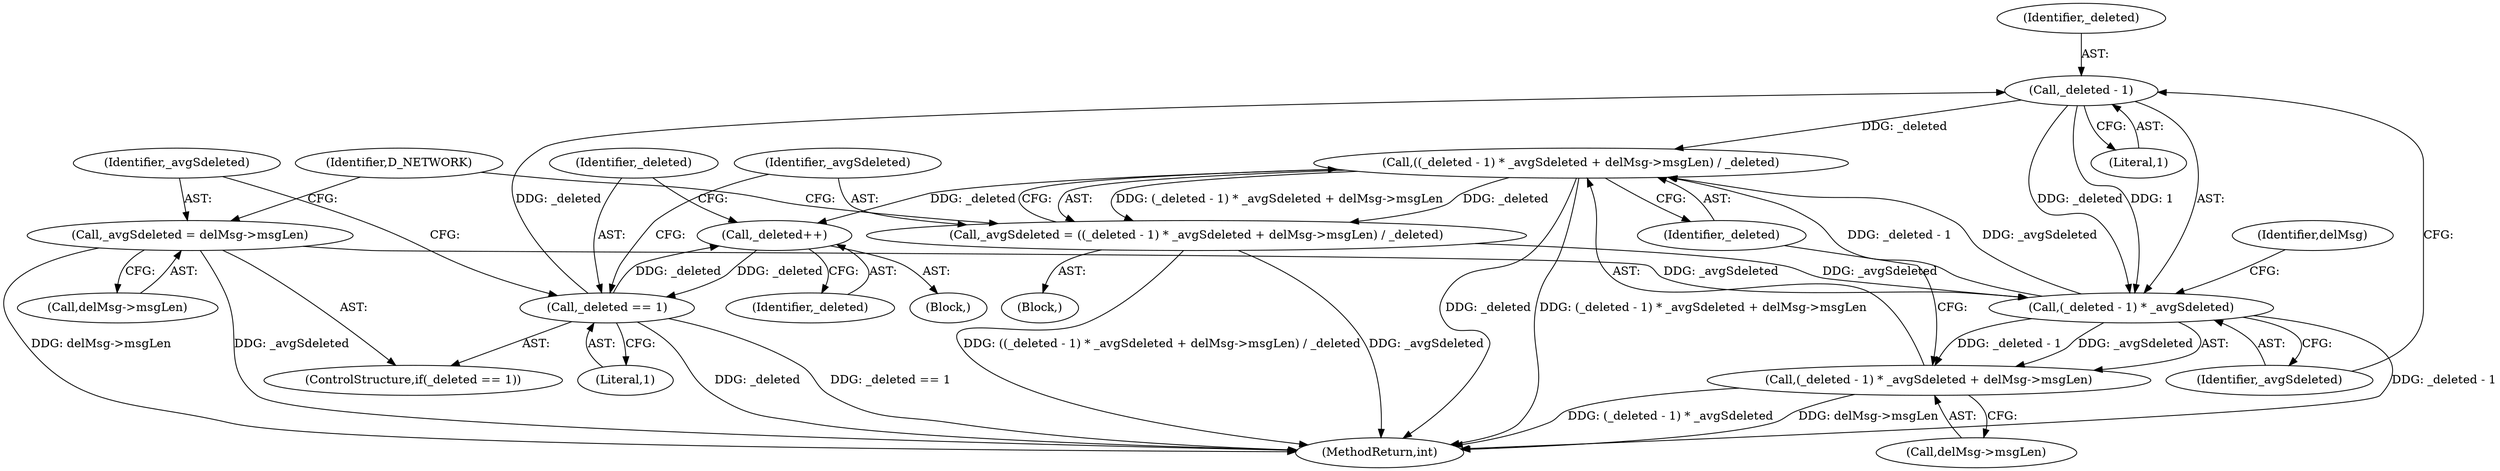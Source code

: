 digraph "0_htcondor_5e5571d1a431eb3c61977b6dd6ec90186ef79867_2@API" {
"1000378" [label="(Call,_deleted - 1)"];
"1000363" [label="(Call,_deleted == 1)"];
"1000360" [label="(Call,_deleted++)"];
"1000375" [label="(Call,((_deleted - 1) * _avgSdeleted + delMsg->msgLen) / _deleted)"];
"1000377" [label="(Call,(_deleted - 1) * _avgSdeleted)"];
"1000378" [label="(Call,_deleted - 1)"];
"1000366" [label="(Call,_avgSdeleted = delMsg->msgLen)"];
"1000373" [label="(Call,_avgSdeleted = ((_deleted - 1) * _avgSdeleted + delMsg->msgLen) / _deleted)"];
"1000376" [label="(Call,(_deleted - 1) * _avgSdeleted + delMsg->msgLen)"];
"1000376" [label="(Call,(_deleted - 1) * _avgSdeleted + delMsg->msgLen)"];
"1000372" [label="(Block,)"];
"1000362" [label="(ControlStructure,if(_deleted == 1))"];
"1000382" [label="(Call,delMsg->msgLen)"];
"1000387" [label="(Identifier,D_NETWORK)"];
"1000374" [label="(Identifier,_avgSdeleted)"];
"1000366" [label="(Call,_avgSdeleted = delMsg->msgLen)"];
"1000373" [label="(Call,_avgSdeleted = ((_deleted - 1) * _avgSdeleted + delMsg->msgLen) / _deleted)"];
"1000322" [label="(Block,)"];
"1000385" [label="(Identifier,_deleted)"];
"1000365" [label="(Literal,1)"];
"1000361" [label="(Identifier,_deleted)"];
"1000377" [label="(Call,(_deleted - 1) * _avgSdeleted)"];
"1000378" [label="(Call,_deleted - 1)"];
"1000491" [label="(MethodReturn,int)"];
"1000379" [label="(Identifier,_deleted)"];
"1000368" [label="(Call,delMsg->msgLen)"];
"1000364" [label="(Identifier,_deleted)"];
"1000363" [label="(Call,_deleted == 1)"];
"1000381" [label="(Identifier,_avgSdeleted)"];
"1000383" [label="(Identifier,delMsg)"];
"1000380" [label="(Literal,1)"];
"1000360" [label="(Call,_deleted++)"];
"1000367" [label="(Identifier,_avgSdeleted)"];
"1000375" [label="(Call,((_deleted - 1) * _avgSdeleted + delMsg->msgLen) / _deleted)"];
"1000378" -> "1000377"  [label="AST: "];
"1000378" -> "1000380"  [label="CFG: "];
"1000379" -> "1000378"  [label="AST: "];
"1000380" -> "1000378"  [label="AST: "];
"1000381" -> "1000378"  [label="CFG: "];
"1000378" -> "1000377"  [label="DDG: _deleted"];
"1000378" -> "1000377"  [label="DDG: 1"];
"1000363" -> "1000378"  [label="DDG: _deleted"];
"1000378" -> "1000375"  [label="DDG: _deleted"];
"1000363" -> "1000362"  [label="AST: "];
"1000363" -> "1000365"  [label="CFG: "];
"1000364" -> "1000363"  [label="AST: "];
"1000365" -> "1000363"  [label="AST: "];
"1000367" -> "1000363"  [label="CFG: "];
"1000374" -> "1000363"  [label="CFG: "];
"1000363" -> "1000491"  [label="DDG: _deleted"];
"1000363" -> "1000491"  [label="DDG: _deleted == 1"];
"1000363" -> "1000360"  [label="DDG: _deleted"];
"1000360" -> "1000363"  [label="DDG: _deleted"];
"1000360" -> "1000322"  [label="AST: "];
"1000360" -> "1000361"  [label="CFG: "];
"1000361" -> "1000360"  [label="AST: "];
"1000364" -> "1000360"  [label="CFG: "];
"1000375" -> "1000360"  [label="DDG: _deleted"];
"1000375" -> "1000373"  [label="AST: "];
"1000375" -> "1000385"  [label="CFG: "];
"1000376" -> "1000375"  [label="AST: "];
"1000385" -> "1000375"  [label="AST: "];
"1000373" -> "1000375"  [label="CFG: "];
"1000375" -> "1000491"  [label="DDG: (_deleted - 1) * _avgSdeleted + delMsg->msgLen"];
"1000375" -> "1000491"  [label="DDG: _deleted"];
"1000375" -> "1000373"  [label="DDG: (_deleted - 1) * _avgSdeleted + delMsg->msgLen"];
"1000375" -> "1000373"  [label="DDG: _deleted"];
"1000377" -> "1000375"  [label="DDG: _deleted - 1"];
"1000377" -> "1000375"  [label="DDG: _avgSdeleted"];
"1000377" -> "1000376"  [label="AST: "];
"1000377" -> "1000381"  [label="CFG: "];
"1000381" -> "1000377"  [label="AST: "];
"1000383" -> "1000377"  [label="CFG: "];
"1000377" -> "1000491"  [label="DDG: _deleted - 1"];
"1000377" -> "1000376"  [label="DDG: _deleted - 1"];
"1000377" -> "1000376"  [label="DDG: _avgSdeleted"];
"1000366" -> "1000377"  [label="DDG: _avgSdeleted"];
"1000373" -> "1000377"  [label="DDG: _avgSdeleted"];
"1000366" -> "1000362"  [label="AST: "];
"1000366" -> "1000368"  [label="CFG: "];
"1000367" -> "1000366"  [label="AST: "];
"1000368" -> "1000366"  [label="AST: "];
"1000387" -> "1000366"  [label="CFG: "];
"1000366" -> "1000491"  [label="DDG: delMsg->msgLen"];
"1000366" -> "1000491"  [label="DDG: _avgSdeleted"];
"1000373" -> "1000372"  [label="AST: "];
"1000374" -> "1000373"  [label="AST: "];
"1000387" -> "1000373"  [label="CFG: "];
"1000373" -> "1000491"  [label="DDG: ((_deleted - 1) * _avgSdeleted + delMsg->msgLen) / _deleted"];
"1000373" -> "1000491"  [label="DDG: _avgSdeleted"];
"1000376" -> "1000382"  [label="CFG: "];
"1000382" -> "1000376"  [label="AST: "];
"1000385" -> "1000376"  [label="CFG: "];
"1000376" -> "1000491"  [label="DDG: (_deleted - 1) * _avgSdeleted"];
"1000376" -> "1000491"  [label="DDG: delMsg->msgLen"];
}
